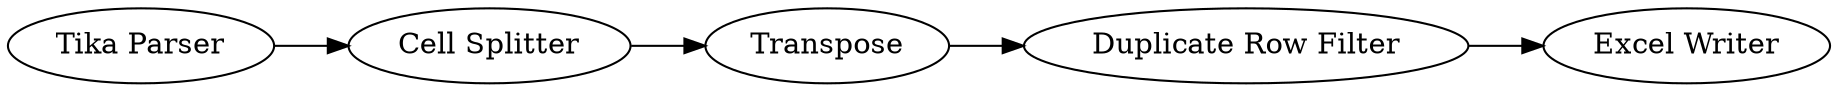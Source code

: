 digraph {
	2 -> 3
	4 -> 10
	3 -> 4
	1 -> 2
	1 [label="Tika Parser"]
	4 [label="Duplicate Row Filter"]
	3 [label=Transpose]
	2 [label="Cell Splitter"]
	10 [label="Excel Writer"]
	rankdir=LR
}
